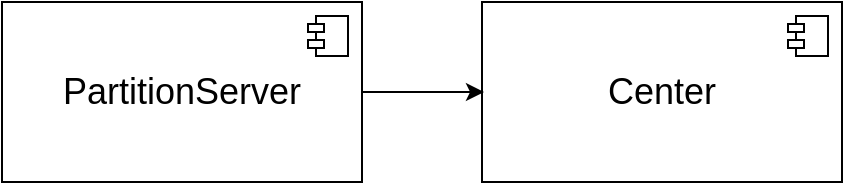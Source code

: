 <mxfile version="22.1.17" type="github">
  <diagram name="Page-1" id="c4acf3e9-155e-7222-9cf6-157b1a14988f">
    <mxGraphModel dx="1706" dy="826" grid="0" gridSize="10" guides="1" tooltips="1" connect="1" arrows="1" fold="1" page="0" pageScale="1" pageWidth="850" pageHeight="1100" background="none" math="0" shadow="0">
      <root>
        <mxCell id="0" />
        <mxCell id="1" parent="0" />
        <mxCell id="ScYiuWW9rd-s-aiOjCzt-3" value="&lt;font style=&quot;font-size: 18px;&quot;&gt;Center&lt;/font&gt;" style="html=1;dropTarget=0;whiteSpace=wrap;" vertex="1" parent="1">
          <mxGeometry x="-108" y="87" width="180" height="90" as="geometry" />
        </mxCell>
        <mxCell id="ScYiuWW9rd-s-aiOjCzt-4" value="" style="shape=module;jettyWidth=8;jettyHeight=4;" vertex="1" parent="ScYiuWW9rd-s-aiOjCzt-3">
          <mxGeometry x="1" width="20" height="20" relative="1" as="geometry">
            <mxPoint x="-27" y="7" as="offset" />
          </mxGeometry>
        </mxCell>
        <mxCell id="ScYiuWW9rd-s-aiOjCzt-5" value="&lt;font style=&quot;font-size: 18px;&quot;&gt;PartitionServer&lt;/font&gt;" style="html=1;dropTarget=0;whiteSpace=wrap;" vertex="1" parent="1">
          <mxGeometry x="-348" y="87" width="180" height="90" as="geometry" />
        </mxCell>
        <mxCell id="ScYiuWW9rd-s-aiOjCzt-6" value="" style="shape=module;jettyWidth=8;jettyHeight=4;" vertex="1" parent="ScYiuWW9rd-s-aiOjCzt-5">
          <mxGeometry x="1" width="20" height="20" relative="1" as="geometry">
            <mxPoint x="-27" y="7" as="offset" />
          </mxGeometry>
        </mxCell>
        <mxCell id="ScYiuWW9rd-s-aiOjCzt-7" value="" style="endArrow=classic;html=1;rounded=0;exitX=1;exitY=0.5;exitDx=0;exitDy=0;" edge="1" parent="1" source="ScYiuWW9rd-s-aiOjCzt-5">
          <mxGeometry width="50" height="50" relative="1" as="geometry">
            <mxPoint x="271" y="211" as="sourcePoint" />
            <mxPoint x="-107" y="132" as="targetPoint" />
          </mxGeometry>
        </mxCell>
      </root>
    </mxGraphModel>
  </diagram>
</mxfile>
